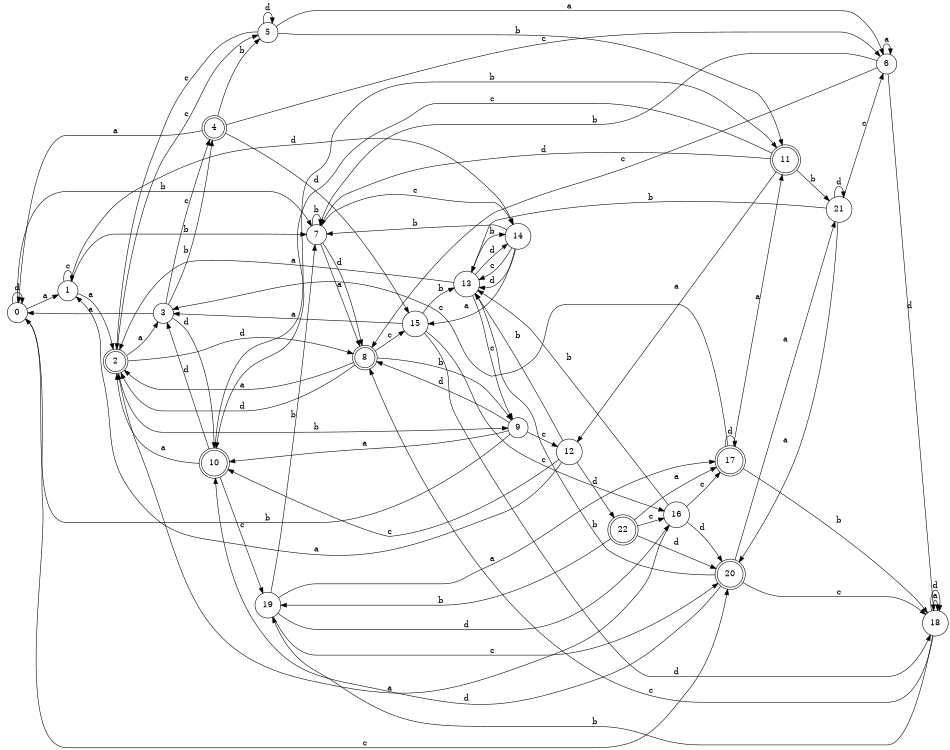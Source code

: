 digraph n19_10 {
__start0 [label="" shape="none"];

rankdir=LR;
size="8,5";

s0 [style="filled", color="black", fillcolor="white" shape="circle", label="0"];
s1 [style="filled", color="black", fillcolor="white" shape="circle", label="1"];
s2 [style="rounded,filled", color="black", fillcolor="white" shape="doublecircle", label="2"];
s3 [style="filled", color="black", fillcolor="white" shape="circle", label="3"];
s4 [style="rounded,filled", color="black", fillcolor="white" shape="doublecircle", label="4"];
s5 [style="filled", color="black", fillcolor="white" shape="circle", label="5"];
s6 [style="filled", color="black", fillcolor="white" shape="circle", label="6"];
s7 [style="filled", color="black", fillcolor="white" shape="circle", label="7"];
s8 [style="rounded,filled", color="black", fillcolor="white" shape="doublecircle", label="8"];
s9 [style="filled", color="black", fillcolor="white" shape="circle", label="9"];
s10 [style="rounded,filled", color="black", fillcolor="white" shape="doublecircle", label="10"];
s11 [style="rounded,filled", color="black", fillcolor="white" shape="doublecircle", label="11"];
s12 [style="filled", color="black", fillcolor="white" shape="circle", label="12"];
s13 [style="filled", color="black", fillcolor="white" shape="circle", label="13"];
s14 [style="filled", color="black", fillcolor="white" shape="circle", label="14"];
s15 [style="filled", color="black", fillcolor="white" shape="circle", label="15"];
s16 [style="filled", color="black", fillcolor="white" shape="circle", label="16"];
s17 [style="rounded,filled", color="black", fillcolor="white" shape="doublecircle", label="17"];
s18 [style="filled", color="black", fillcolor="white" shape="circle", label="18"];
s19 [style="filled", color="black", fillcolor="white" shape="circle", label="19"];
s20 [style="rounded,filled", color="black", fillcolor="white" shape="doublecircle", label="20"];
s21 [style="filled", color="black", fillcolor="white" shape="circle", label="21"];
s22 [style="rounded,filled", color="black", fillcolor="white" shape="doublecircle", label="22"];
s0 -> s1 [label="a"];
s0 -> s7 [label="b"];
s0 -> s20 [label="c"];
s0 -> s0 [label="d"];
s1 -> s2 [label="a"];
s1 -> s7 [label="b"];
s1 -> s1 [label="c"];
s1 -> s14 [label="d"];
s2 -> s3 [label="a"];
s2 -> s9 [label="b"];
s2 -> s5 [label="c"];
s2 -> s8 [label="d"];
s3 -> s0 [label="a"];
s3 -> s4 [label="b"];
s3 -> s4 [label="c"];
s3 -> s10 [label="d"];
s4 -> s0 [label="a"];
s4 -> s5 [label="b"];
s4 -> s6 [label="c"];
s4 -> s15 [label="d"];
s5 -> s6 [label="a"];
s5 -> s11 [label="b"];
s5 -> s2 [label="c"];
s5 -> s5 [label="d"];
s6 -> s6 [label="a"];
s6 -> s7 [label="b"];
s6 -> s8 [label="c"];
s6 -> s18 [label="d"];
s7 -> s8 [label="a"];
s7 -> s7 [label="b"];
s7 -> s14 [label="c"];
s7 -> s8 [label="d"];
s8 -> s2 [label="a"];
s8 -> s9 [label="b"];
s8 -> s15 [label="c"];
s8 -> s2 [label="d"];
s9 -> s10 [label="a"];
s9 -> s0 [label="b"];
s9 -> s12 [label="c"];
s9 -> s8 [label="d"];
s10 -> s2 [label="a"];
s10 -> s11 [label="b"];
s10 -> s19 [label="c"];
s10 -> s3 [label="d"];
s11 -> s12 [label="a"];
s11 -> s21 [label="b"];
s11 -> s10 [label="c"];
s11 -> s7 [label="d"];
s12 -> s1 [label="a"];
s12 -> s13 [label="b"];
s12 -> s10 [label="c"];
s12 -> s22 [label="d"];
s13 -> s2 [label="a"];
s13 -> s14 [label="b"];
s13 -> s9 [label="c"];
s13 -> s14 [label="d"];
s14 -> s15 [label="a"];
s14 -> s7 [label="b"];
s14 -> s13 [label="c"];
s14 -> s13 [label="d"];
s15 -> s3 [label="a"];
s15 -> s13 [label="b"];
s15 -> s16 [label="c"];
s15 -> s18 [label="d"];
s16 -> s2 [label="a"];
s16 -> s13 [label="b"];
s16 -> s17 [label="c"];
s16 -> s20 [label="d"];
s17 -> s11 [label="a"];
s17 -> s18 [label="b"];
s17 -> s3 [label="c"];
s17 -> s17 [label="d"];
s18 -> s18 [label="a"];
s18 -> s19 [label="b"];
s18 -> s8 [label="c"];
s18 -> s18 [label="d"];
s19 -> s17 [label="a"];
s19 -> s7 [label="b"];
s19 -> s20 [label="c"];
s19 -> s16 [label="d"];
s20 -> s21 [label="a"];
s20 -> s13 [label="b"];
s20 -> s18 [label="c"];
s20 -> s10 [label="d"];
s21 -> s20 [label="a"];
s21 -> s13 [label="b"];
s21 -> s6 [label="c"];
s21 -> s21 [label="d"];
s22 -> s17 [label="a"];
s22 -> s19 [label="b"];
s22 -> s16 [label="c"];
s22 -> s20 [label="d"];

}